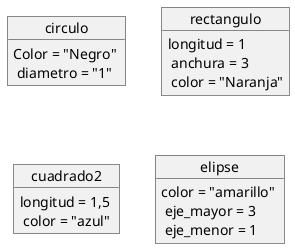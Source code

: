 @startuml

object circulo 
circulo : Color = "Negro" \n diametro = "1"

object rectangulo
rectangulo : longitud = 1 \n anchura = 3 \n color = "Naranja"

object cuadrado2
cuadrado2 : longitud = 1,5 \n color = "azul"

object elipse 
elipse : color = "amarillo" \n eje_mayor = 3 \n eje_menor = 1

@enduml
